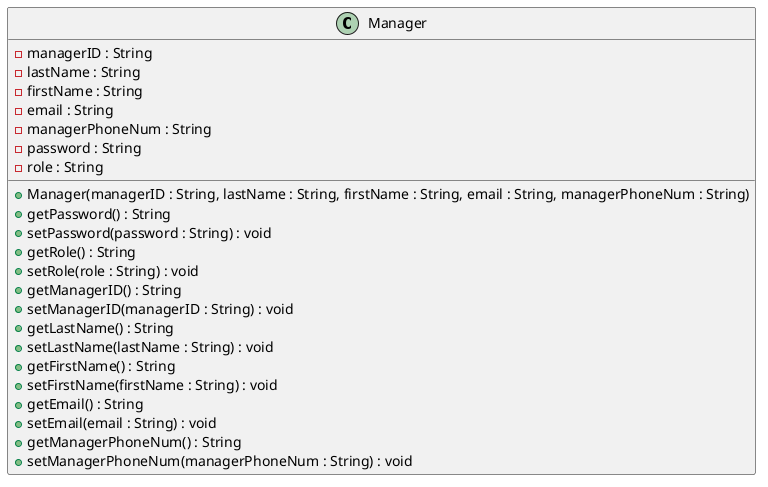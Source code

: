 
@startuml
class Manager {
    - managerID : String
    - lastName : String
    - firstName : String
    - email : String
    - managerPhoneNum : String
    - password : String
    - role : String

    + Manager(managerID : String, lastName : String, firstName : String, email : String, managerPhoneNum : String)
    + getPassword() : String
    + setPassword(password : String) : void
    + getRole() : String
    + setRole(role : String) : void
    + getManagerID() : String
    + setManagerID(managerID : String) : void
    + getLastName() : String
    + setLastName(lastName : String) : void
    + getFirstName() : String
    + setFirstName(firstName : String) : void
    + getEmail() : String
    + setEmail(email : String) : void
    + getManagerPhoneNum() : String
    + setManagerPhoneNum(managerPhoneNum : String) : void
}

@enduml
